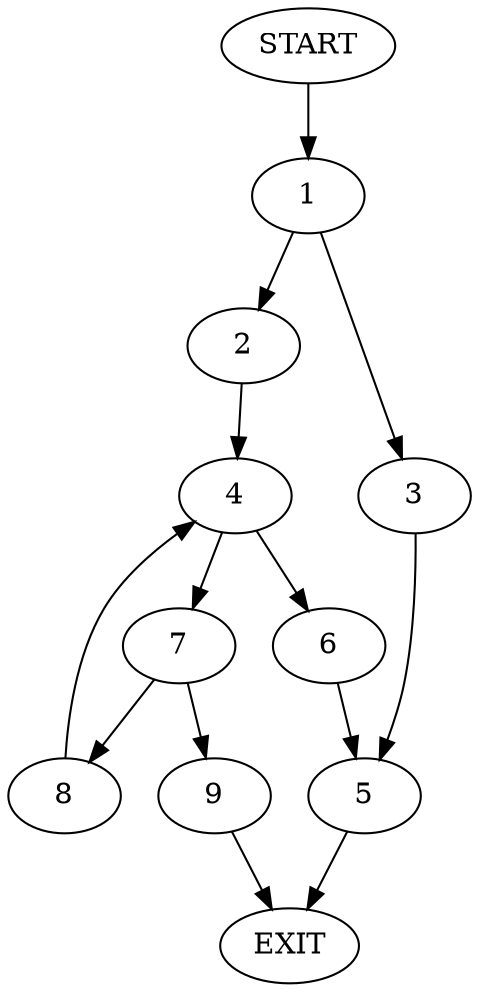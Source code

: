digraph {
0 [label="START"]
10 [label="EXIT"]
0 -> 1
1 -> 2
1 -> 3
2 -> 4
3 -> 5
5 -> 10
4 -> 6
4 -> 7
6 -> 5
7 -> 8
7 -> 9
9 -> 10
8 -> 4
}
